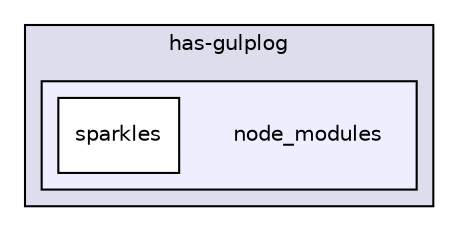 digraph "gulp-src/node_modules/gulp/node_modules/gulp-util/node_modules/has-gulplog/node_modules" {
  compound=true
  node [ fontsize="10", fontname="Helvetica"];
  edge [ labelfontsize="10", labelfontname="Helvetica"];
  subgraph clusterdir_83b1e96d4e5d94f6135337dd06318006 {
    graph [ bgcolor="#ddddee", pencolor="black", label="has-gulplog" fontname="Helvetica", fontsize="10", URL="dir_83b1e96d4e5d94f6135337dd06318006.html"]
  subgraph clusterdir_89c41e35246b88ca711863edef9705ba {
    graph [ bgcolor="#eeeeff", pencolor="black", label="" URL="dir_89c41e35246b88ca711863edef9705ba.html"];
    dir_89c41e35246b88ca711863edef9705ba [shape=plaintext label="node_modules"];
    dir_5a10996caa4245ce555533b8ef06f0b7 [shape=box label="sparkles" color="black" fillcolor="white" style="filled" URL="dir_5a10996caa4245ce555533b8ef06f0b7.html"];
  }
  }
}
